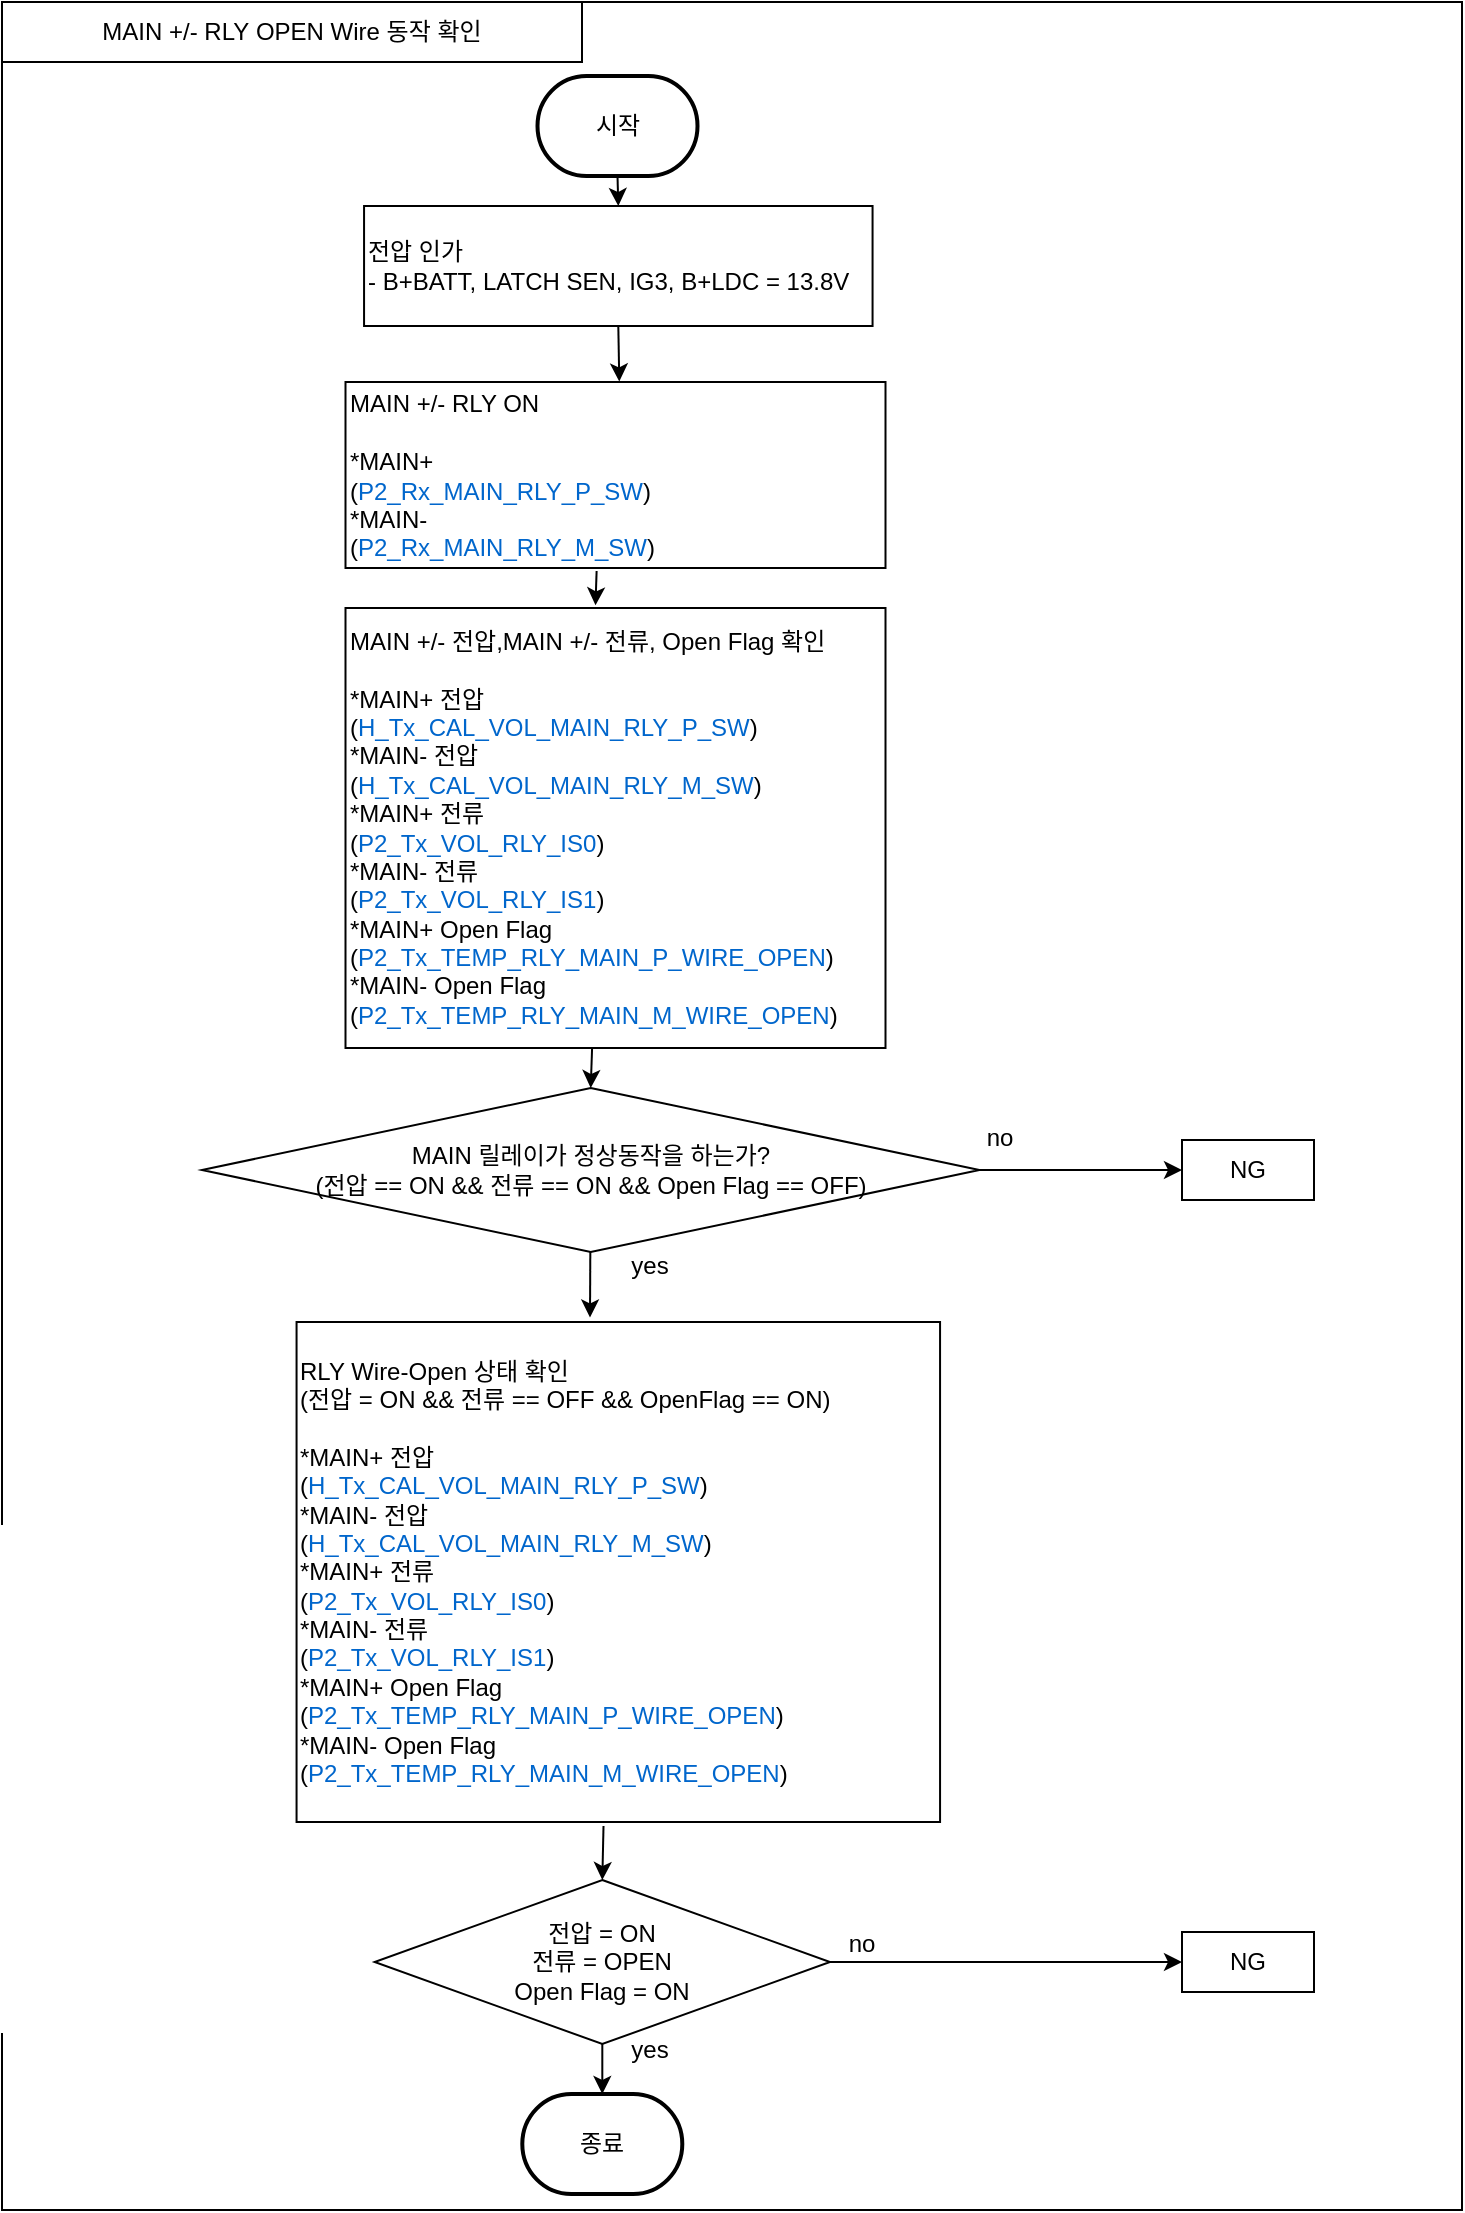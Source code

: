 <mxfile version="22.1.21" type="github">
  <diagram name="페이지-1" id="_W1y1FGJqFL61t6Za5zC">
    <mxGraphModel dx="1373" dy="-320" grid="1" gridSize="10" guides="1" tooltips="1" connect="1" arrows="1" fold="1" page="1" pageScale="1" pageWidth="827" pageHeight="1169" math="0" shadow="0">
      <root>
        <mxCell id="0" />
        <mxCell id="1" parent="0" />
        <mxCell id="sF5B2mHv0RzWMkK-KNg3-1" value="" style="rounded=0;whiteSpace=wrap;html=1;" parent="1" vertex="1">
          <mxGeometry x="40" y="1206" width="730" height="1104" as="geometry" />
        </mxCell>
        <mxCell id="sF5B2mHv0RzWMkK-KNg3-2" value="시작" style="strokeWidth=2;html=1;shape=mxgraph.flowchart.terminator;whiteSpace=wrap;" parent="1" vertex="1">
          <mxGeometry x="307.75" y="1243" width="80" height="50" as="geometry" />
        </mxCell>
        <mxCell id="sF5B2mHv0RzWMkK-KNg3-6" value="" style="endArrow=classic;html=1;rounded=0;exitX=0.5;exitY=1;exitDx=0;exitDy=0;exitPerimeter=0;entryX=0.5;entryY=0;entryDx=0;entryDy=0;" parent="1" source="sF5B2mHv0RzWMkK-KNg3-2" target="sF5B2mHv0RzWMkK-KNg3-4" edge="1">
          <mxGeometry width="50" height="50" relative="1" as="geometry">
            <mxPoint x="60.75" y="1343" as="sourcePoint" />
            <mxPoint x="110.75" y="1293" as="targetPoint" />
          </mxGeometry>
        </mxCell>
        <mxCell id="sF5B2mHv0RzWMkK-KNg3-8" value="&lt;div&gt;MAIN +/- RLY&amp;nbsp;&lt;span style=&quot;background-color: initial;&quot;&gt;OPEN Wire 동작 확인&lt;/span&gt;&lt;/div&gt;" style="rounded=0;whiteSpace=wrap;html=1;" parent="1" vertex="1">
          <mxGeometry x="40" y="1206" width="290" height="30" as="geometry" />
        </mxCell>
        <mxCell id="sF5B2mHv0RzWMkK-KNg3-3" value="종료" style="strokeWidth=2;html=1;shape=mxgraph.flowchart.terminator;whiteSpace=wrap;" parent="1" vertex="1">
          <mxGeometry x="300.15" y="2252" width="80" height="50" as="geometry" />
        </mxCell>
        <mxCell id="sF5B2mHv0RzWMkK-KNg3-4" value="전압 인가&lt;br&gt;- B+BATT, LATCH SEN, IG3, B+LDC = 13.8V" style="rounded=0;whiteSpace=wrap;html=1;align=left;" parent="1" vertex="1">
          <mxGeometry x="221.03" y="1308" width="254.25" height="60" as="geometry" />
        </mxCell>
        <mxCell id="sF5B2mHv0RzWMkK-KNg3-7" value="" style="endArrow=classic;html=1;rounded=0;exitX=0.5;exitY=1;exitDx=0;exitDy=0;entryX=0.5;entryY=0;entryDx=0;entryDy=0;entryPerimeter=0;" parent="1" source="sF5B2mHv0RzWMkK-KNg3-57" target="sF5B2mHv0RzWMkK-KNg3-3" edge="1">
          <mxGeometry width="50" height="50" relative="1" as="geometry">
            <mxPoint x="338.74" y="2230.28" as="sourcePoint" />
            <mxPoint x="117.13" y="2241" as="targetPoint" />
          </mxGeometry>
        </mxCell>
        <mxCell id="sF5B2mHv0RzWMkK-KNg3-9" value="MAIN +/- RLY ON&lt;br&gt;&lt;br&gt;*MAIN+&lt;br&gt;(&lt;font color=&quot;#0066cc&quot;&gt;P2_Rx_MAIN_RLY_P_SW&lt;/font&gt;)&lt;br&gt;*MAIN-&lt;br&gt;(&lt;font color=&quot;#0066cc&quot;&gt;P2_Rx_MAIN_RLY_M_SW&lt;/font&gt;)" style="rounded=0;whiteSpace=wrap;html=1;align=left;" parent="1" vertex="1">
          <mxGeometry x="211.75" y="1396" width="270" height="93" as="geometry" />
        </mxCell>
        <mxCell id="sF5B2mHv0RzWMkK-KNg3-22" value="yes" style="text;html=1;strokeColor=none;fillColor=none;align=center;verticalAlign=middle;whiteSpace=wrap;rounded=0;" parent="1" vertex="1">
          <mxGeometry x="334.38" y="2215" width="60" height="30" as="geometry" />
        </mxCell>
        <mxCell id="sF5B2mHv0RzWMkK-KNg3-23" value="" style="endArrow=classic;html=1;rounded=0;exitX=0.5;exitY=1;exitDx=0;exitDy=0;entryX=0.507;entryY=-0.003;entryDx=0;entryDy=0;entryPerimeter=0;" parent="1" source="sF5B2mHv0RzWMkK-KNg3-4" target="sF5B2mHv0RzWMkK-KNg3-9" edge="1">
          <mxGeometry width="50" height="50" relative="1" as="geometry">
            <mxPoint x="260" y="1456" as="sourcePoint" />
            <mxPoint x="310" y="1406" as="targetPoint" />
          </mxGeometry>
        </mxCell>
        <mxCell id="sF5B2mHv0RzWMkK-KNg3-40" value="" style="endArrow=classic;html=1;rounded=0;exitX=0.456;exitY=1.035;exitDx=0;exitDy=0;entryX=0.5;entryY=0;entryDx=0;entryDy=0;exitPerimeter=0;" parent="1" target="sF5B2mHv0RzWMkK-KNg3-41" edge="1">
          <mxGeometry width="50" height="50" relative="1" as="geometry">
            <mxPoint x="335.05" y="1729" as="sourcePoint" />
            <mxPoint x="338.16" y="1828.988" as="targetPoint" />
          </mxGeometry>
        </mxCell>
        <mxCell id="sF5B2mHv0RzWMkK-KNg3-41" value="MAIN 릴레이가 정상동작을 하는가?&lt;br&gt;(전압 == ON &amp;amp;&amp;amp;&amp;nbsp;전류 == ON &amp;amp;&amp;amp;&amp;nbsp;Open Flag == OFF)" style="rhombus;whiteSpace=wrap;html=1;" parent="1" vertex="1">
          <mxGeometry x="140" y="1749" width="388.72" height="82" as="geometry" />
        </mxCell>
        <mxCell id="sF5B2mHv0RzWMkK-KNg3-43" value="" style="endArrow=classic;html=1;rounded=0;entryX=0.456;entryY=-0.009;entryDx=0;entryDy=0;entryPerimeter=0;" parent="1" source="sF5B2mHv0RzWMkK-KNg3-41" target="sF5B2mHv0RzWMkK-KNg3-56" edge="1">
          <mxGeometry width="50" height="50" relative="1" as="geometry">
            <mxPoint x="334.8" y="1898" as="sourcePoint" />
            <mxPoint x="333.197" y="1849.95" as="targetPoint" />
          </mxGeometry>
        </mxCell>
        <mxCell id="sF5B2mHv0RzWMkK-KNg3-46" value="yes" style="text;html=1;strokeColor=none;fillColor=none;align=center;verticalAlign=middle;whiteSpace=wrap;rounded=0;" parent="1" vertex="1">
          <mxGeometry x="334.38" y="1823" width="60" height="30" as="geometry" />
        </mxCell>
        <mxCell id="sF5B2mHv0RzWMkK-KNg3-47" value="NG" style="rounded=0;whiteSpace=wrap;html=1;align=center;" parent="1" vertex="1">
          <mxGeometry x="630" y="1775" width="66" height="30" as="geometry" />
        </mxCell>
        <mxCell id="sF5B2mHv0RzWMkK-KNg3-48" value="" style="endArrow=classic;html=1;rounded=0;exitX=1;exitY=0.5;exitDx=0;exitDy=0;entryX=0;entryY=0.5;entryDx=0;entryDy=0;" parent="1" source="sF5B2mHv0RzWMkK-KNg3-41" target="sF5B2mHv0RzWMkK-KNg3-47" edge="1">
          <mxGeometry width="50" height="50" relative="1" as="geometry">
            <mxPoint x="541.8" y="1852" as="sourcePoint" />
            <mxPoint x="591.8" y="1802" as="targetPoint" />
          </mxGeometry>
        </mxCell>
        <mxCell id="sF5B2mHv0RzWMkK-KNg3-49" value="no" style="text;html=1;strokeColor=none;fillColor=none;align=center;verticalAlign=middle;whiteSpace=wrap;rounded=0;" parent="1" vertex="1">
          <mxGeometry x="509.03" y="1759" width="60" height="30" as="geometry" />
        </mxCell>
        <mxCell id="sF5B2mHv0RzWMkK-KNg3-50" value="NG" style="rounded=0;whiteSpace=wrap;html=1;align=center;" parent="1" vertex="1">
          <mxGeometry x="630" y="2171" width="66" height="30" as="geometry" />
        </mxCell>
        <mxCell id="sF5B2mHv0RzWMkK-KNg3-51" value="" style="endArrow=classic;html=1;rounded=0;entryX=0;entryY=0.5;entryDx=0;entryDy=0;exitX=0.989;exitY=0.5;exitDx=0;exitDy=0;exitPerimeter=0;" parent="1" source="sF5B2mHv0RzWMkK-KNg3-57" target="sF5B2mHv0RzWMkK-KNg3-50" edge="1">
          <mxGeometry width="50" height="50" relative="1" as="geometry">
            <mxPoint x="573.425" y="2182.684" as="sourcePoint" />
            <mxPoint x="701.59" y="2131" as="targetPoint" />
          </mxGeometry>
        </mxCell>
        <mxCell id="sF5B2mHv0RzWMkK-KNg3-52" value="no" style="text;html=1;strokeColor=none;fillColor=none;align=center;verticalAlign=middle;whiteSpace=wrap;rounded=0;" parent="1" vertex="1">
          <mxGeometry x="440" y="2162" width="60" height="30" as="geometry" />
        </mxCell>
        <mxCell id="sF5B2mHv0RzWMkK-KNg3-53" value="MAIN +/- 전압,MAIN +/-&amp;nbsp;전류, Open Flag 확인&lt;br&gt;&lt;br&gt;*MAIN+ 전압&lt;br&gt;(&lt;font color=&quot;#0066cc&quot;&gt;H_Tx_CAL_VOL_MAIN_RLY_P_SW&lt;/font&gt;)&lt;br&gt;*MAIN- 전압&lt;br&gt;(&lt;font color=&quot;#0066cc&quot;&gt;H_Tx_CAL_VOL_MAIN_RLY_M_SW&lt;/font&gt;)&lt;br&gt;*MAIN+ 전류&lt;br style=&quot;border-color: var(--border-color);&quot;&gt;(&lt;font color=&quot;#0066cc&quot;&gt;P2_Tx_VOL_RLY_IS0&lt;/font&gt;)&lt;br style=&quot;border-color: var(--border-color);&quot;&gt;*MAIN- 전류&lt;br style=&quot;border-color: var(--border-color);&quot;&gt;(&lt;font color=&quot;#0066cc&quot;&gt;P2_Tx_VOL_RLY_IS1&lt;/font&gt;)&lt;br&gt;*MAIN+ Open Flag&lt;br style=&quot;border-color: var(--border-color);&quot;&gt;(&lt;font color=&quot;#0066cc&quot;&gt;P2_Tx_TEMP_RLY_MAIN_P_WIRE_OPEN&lt;/font&gt;)&lt;br style=&quot;border-color: var(--border-color);&quot;&gt;*MAIN- Open Flag&lt;br style=&quot;border-color: var(--border-color);&quot;&gt;(&lt;font color=&quot;#0066cc&quot;&gt;P2_Tx_TEMP_RLY_MAIN_M_WIRE_OPEN&lt;/font&gt;)" style="rounded=0;whiteSpace=wrap;html=1;align=left;" parent="1" vertex="1">
          <mxGeometry x="211.75" y="1509" width="270" height="220" as="geometry" />
        </mxCell>
        <mxCell id="sF5B2mHv0RzWMkK-KNg3-54" value="" style="endArrow=classic;html=1;rounded=0;exitX=0.465;exitY=1.016;exitDx=0;exitDy=0;exitPerimeter=0;entryX=0.463;entryY=-0.006;entryDx=0;entryDy=0;entryPerimeter=0;" parent="1" source="sF5B2mHv0RzWMkK-KNg3-9" target="sF5B2mHv0RzWMkK-KNg3-53" edge="1">
          <mxGeometry width="50" height="50" relative="1" as="geometry">
            <mxPoint x="510" y="1489" as="sourcePoint" />
            <mxPoint x="560" y="1439" as="targetPoint" />
          </mxGeometry>
        </mxCell>
        <mxCell id="sF5B2mHv0RzWMkK-KNg3-56" value="RLY Wire-Open 상태 확인&lt;br style=&quot;border-color: var(--border-color);&quot;&gt;(전압 = ON &amp;amp;&amp;amp; 전류 == OFF &amp;amp;&amp;amp; OpenFlag == ON)&lt;br&gt;&lt;br&gt;*MAIN+ 전압&lt;br&gt;(&lt;font color=&quot;#0066cc&quot;&gt;H_Tx_CAL_VOL_MAIN_RLY_P_SW&lt;/font&gt;)&lt;br&gt;*MAIN- 전압&lt;br&gt;(&lt;font color=&quot;#0066cc&quot;&gt;H_Tx_CAL_VOL_MAIN_RLY_M_SW&lt;/font&gt;)&lt;br&gt;*MAIN+ 전류&lt;br style=&quot;border-color: var(--border-color);&quot;&gt;(&lt;font color=&quot;#0066cc&quot;&gt;P2_Tx_VOL_RLY_IS0&lt;/font&gt;)&lt;br style=&quot;border-color: var(--border-color);&quot;&gt;*MAIN- 전류&lt;br style=&quot;border-color: var(--border-color);&quot;&gt;(&lt;font color=&quot;#0066cc&quot;&gt;P2_Tx_VOL_RLY_IS1&lt;/font&gt;)&lt;br&gt;*MAIN+ Open Flag&lt;br style=&quot;border-color: var(--border-color);&quot;&gt;(&lt;font color=&quot;#0066cc&quot;&gt;P2_Tx_TEMP_RLY_MAIN_P_WIRE_OPEN&lt;/font&gt;)&lt;br style=&quot;border-color: var(--border-color);&quot;&gt;*MAIN- Open Flag&lt;br style=&quot;border-color: var(--border-color);&quot;&gt;(&lt;font color=&quot;#0066cc&quot;&gt;P2_Tx_TEMP_RLY_MAIN_M_WIRE_OPEN&lt;/font&gt;)" style="rounded=0;whiteSpace=wrap;html=1;align=left;" parent="1" vertex="1">
          <mxGeometry x="187.28" y="1866" width="321.75" height="250" as="geometry" />
        </mxCell>
        <mxCell id="sF5B2mHv0RzWMkK-KNg3-57" value="전압 = ON&lt;br&gt;전류 = OPEN&lt;br&gt;Open Flag = ON" style="rhombus;whiteSpace=wrap;html=1;" parent="1" vertex="1">
          <mxGeometry x="226.31" y="2145" width="227.69" height="82" as="geometry" />
        </mxCell>
        <mxCell id="sF5B2mHv0RzWMkK-KNg3-58" value="" style="endArrow=classic;html=1;rounded=0;exitX=0.477;exitY=1.008;exitDx=0;exitDy=0;exitPerimeter=0;entryX=0.5;entryY=0;entryDx=0;entryDy=0;" parent="1" source="sF5B2mHv0RzWMkK-KNg3-56" target="sF5B2mHv0RzWMkK-KNg3-57" edge="1">
          <mxGeometry width="50" height="50" relative="1" as="geometry">
            <mxPoint x="560" y="2153" as="sourcePoint" />
            <mxPoint x="610" y="2103" as="targetPoint" />
          </mxGeometry>
        </mxCell>
      </root>
    </mxGraphModel>
  </diagram>
</mxfile>
